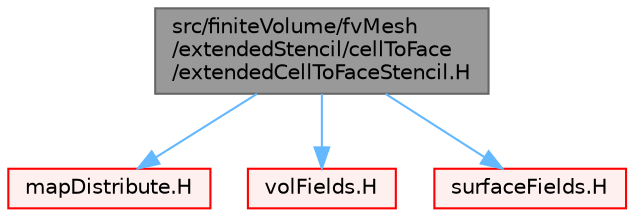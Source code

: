 digraph "src/finiteVolume/fvMesh/extendedStencil/cellToFace/extendedCellToFaceStencil.H"
{
 // LATEX_PDF_SIZE
  bgcolor="transparent";
  edge [fontname=Helvetica,fontsize=10,labelfontname=Helvetica,labelfontsize=10];
  node [fontname=Helvetica,fontsize=10,shape=box,height=0.2,width=0.4];
  Node1 [id="Node000001",label="src/finiteVolume/fvMesh\l/extendedStencil/cellToFace\l/extendedCellToFaceStencil.H",height=0.2,width=0.4,color="gray40", fillcolor="grey60", style="filled", fontcolor="black",tooltip=" "];
  Node1 -> Node2 [id="edge1_Node000001_Node000002",color="steelblue1",style="solid",tooltip=" "];
  Node2 [id="Node000002",label="mapDistribute.H",height=0.2,width=0.4,color="red", fillcolor="#FFF0F0", style="filled",URL="$mapDistribute_8H.html",tooltip=" "];
  Node1 -> Node244 [id="edge2_Node000001_Node000244",color="steelblue1",style="solid",tooltip=" "];
  Node244 [id="Node000244",label="volFields.H",height=0.2,width=0.4,color="red", fillcolor="#FFF0F0", style="filled",URL="$volFields_8H.html",tooltip=" "];
  Node1 -> Node392 [id="edge3_Node000001_Node000392",color="steelblue1",style="solid",tooltip=" "];
  Node392 [id="Node000392",label="surfaceFields.H",height=0.2,width=0.4,color="red", fillcolor="#FFF0F0", style="filled",URL="$surfaceFields_8H.html",tooltip="Foam::surfaceFields."];
}
